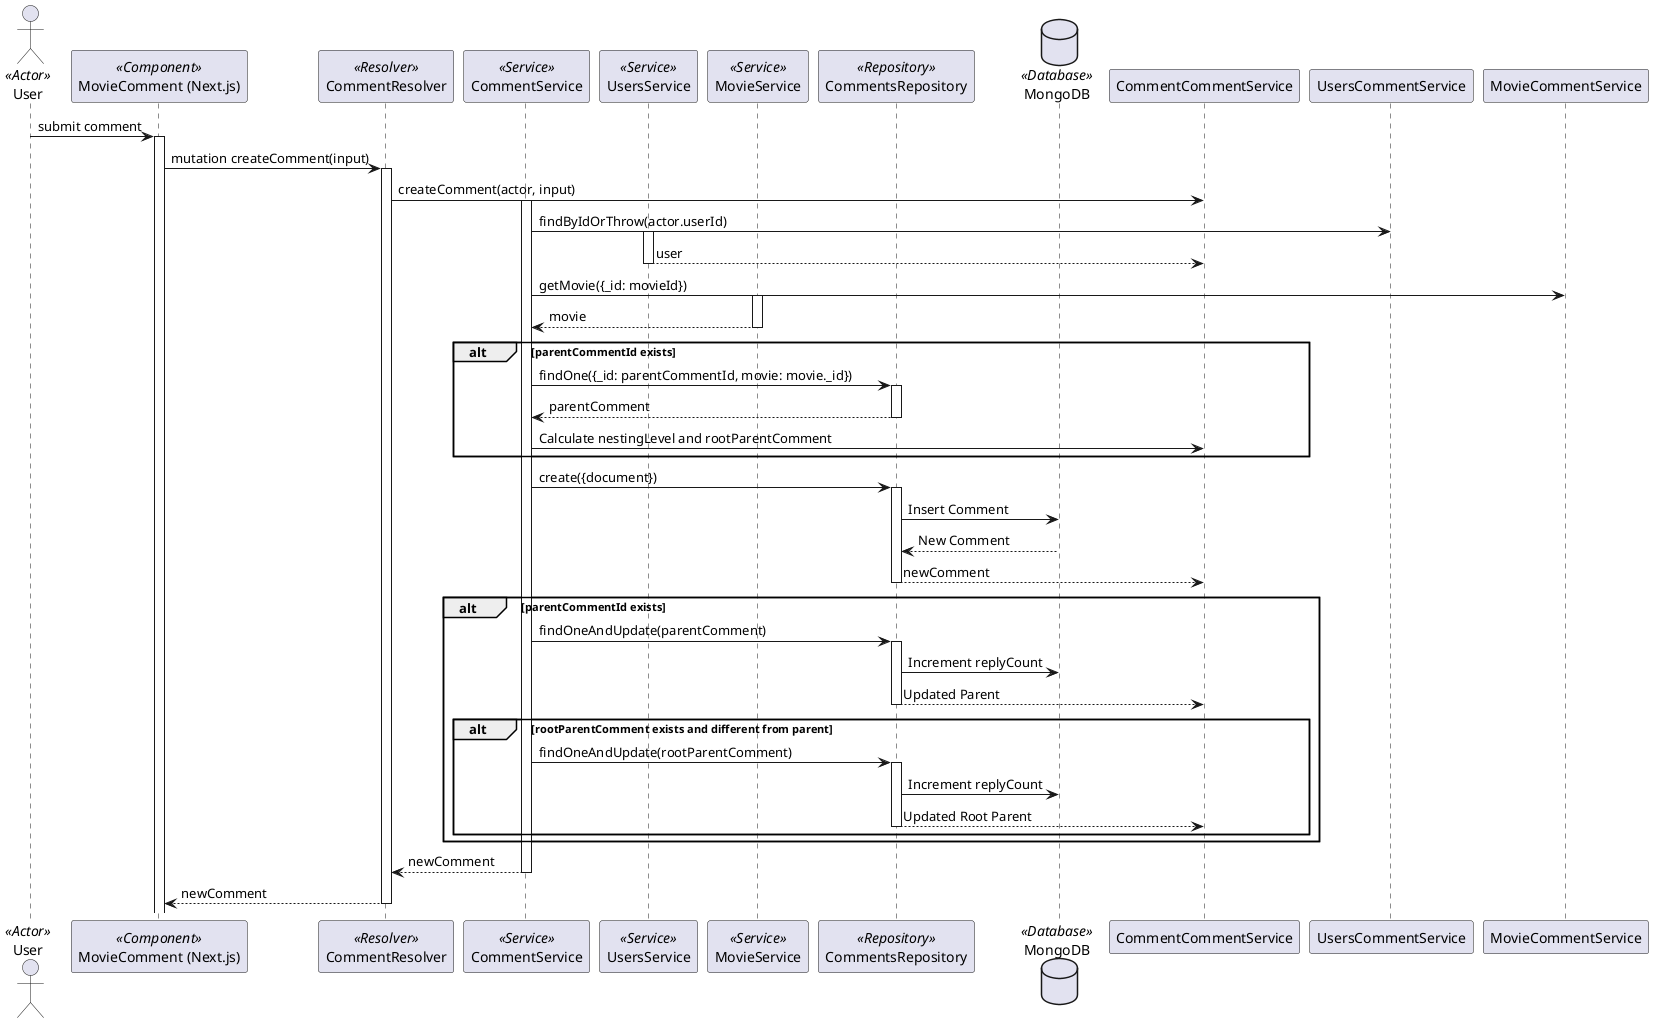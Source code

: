 @startuml Create Comment Flow

actor User <<Actor>>
participant "MovieComment (Next.js)" as MovieComment <<Component>>
participant "CommentResolver" as Resolver <<Resolver>>
participant "CommentService" as CommentService <<Service>>
participant "UsersService" as UsersService <<Service>>
participant "MovieService" as MovieService <<Service>>
participant "CommentsRepository" as CommentsRepository <<Repository>>
database "MongoDB" as DB <<Database>>

User -> MovieComment: submit comment
activate MovieComment
MovieComment -> Resolver: mutation createComment(input)
activate Resolver
Resolver -> CommentCommentService: createComment(actor, input)
activate CommentService
CommentService -> UsersCommentService: findByIdOrThrow(actor.userId)
activate UsersService
UsersService --> CommentCommentService: user
deactivate UsersService
CommentService -> MovieCommentService: getMovie({_id: movieId})
activate MovieService
MovieService --> CommentService: movie
deactivate MovieService
alt parentCommentId exists
    CommentService -> CommentsRepository: findOne({_id: parentCommentId, movie: movie._id})
    activate CommentsRepository
    CommentsRepository --> CommentService: parentComment
    deactivate CommentsRepository
    CommentService -> CommentCommentService: Calculate nestingLevel and rootParentComment
end
CommentService -> CommentsRepository: create({document})
activate CommentsRepository
CommentsRepository -> DB: Insert Comment
DB --> CommentsRepository: New Comment
CommentsRepository --> CommentCommentService: newComment
deactivate CommentsRepository
alt parentCommentId exists
    CommentService -> CommentsRepository: findOneAndUpdate(parentComment)
    activate CommentsRepository
    CommentsRepository -> DB: Increment replyCount
    CommentsRepository --> CommentCommentService: Updated Parent
    deactivate CommentsRepository
    alt rootParentComment exists and different from parent
        CommentService -> CommentsRepository: findOneAndUpdate(rootParentComment)
        activate CommentsRepository
        CommentsRepository -> DB: Increment replyCount
        CommentsRepository --> CommentCommentService: Updated Root Parent
        deactivate CommentsRepository
    end
end
CommentService --> Resolver: newComment
deactivate CommentService
Resolver --> MovieComment: newComment
deactivate Resolver

@enduml
